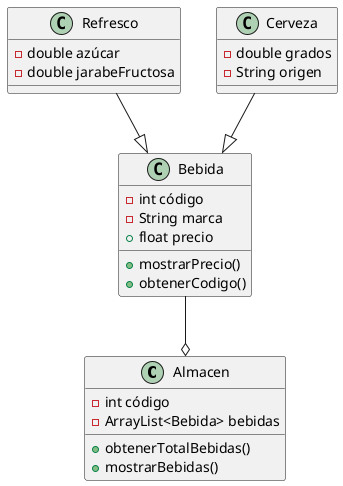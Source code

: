 @startuml

class Almacen{
	- int código
	- ArrayList<Bebida> bebidas
	+ obtenerTotalBebidas()
	+ mostrarBebidas()
}
class Bebida{
	- int código
	- String marca
	+ float precio
	+ mostrarPrecio()
	+ obtenerCodigo()
}
class Refresco{
	- double azúcar
	- double jarabeFructosa
}
class Cerveza{
	- double grados
	- String origen
}

Bebida --o Almacen
Refresco --|> Bebida
Cerveza --|> Bebida

@enduml